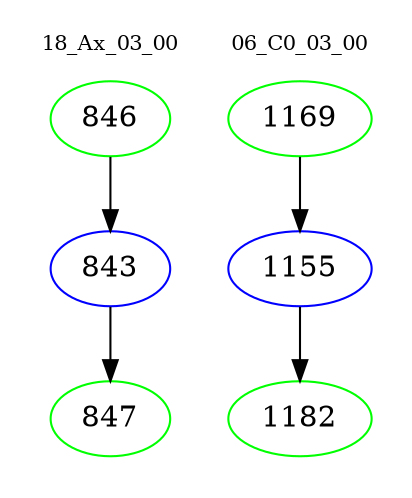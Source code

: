 digraph{
subgraph cluster_0 {
color = white
label = "18_Ax_03_00";
fontsize=10;
T0_846 [label="846", color="green"]
T0_846 -> T0_843 [color="black"]
T0_843 [label="843", color="blue"]
T0_843 -> T0_847 [color="black"]
T0_847 [label="847", color="green"]
}
subgraph cluster_1 {
color = white
label = "06_C0_03_00";
fontsize=10;
T1_1169 [label="1169", color="green"]
T1_1169 -> T1_1155 [color="black"]
T1_1155 [label="1155", color="blue"]
T1_1155 -> T1_1182 [color="black"]
T1_1182 [label="1182", color="green"]
}
}
